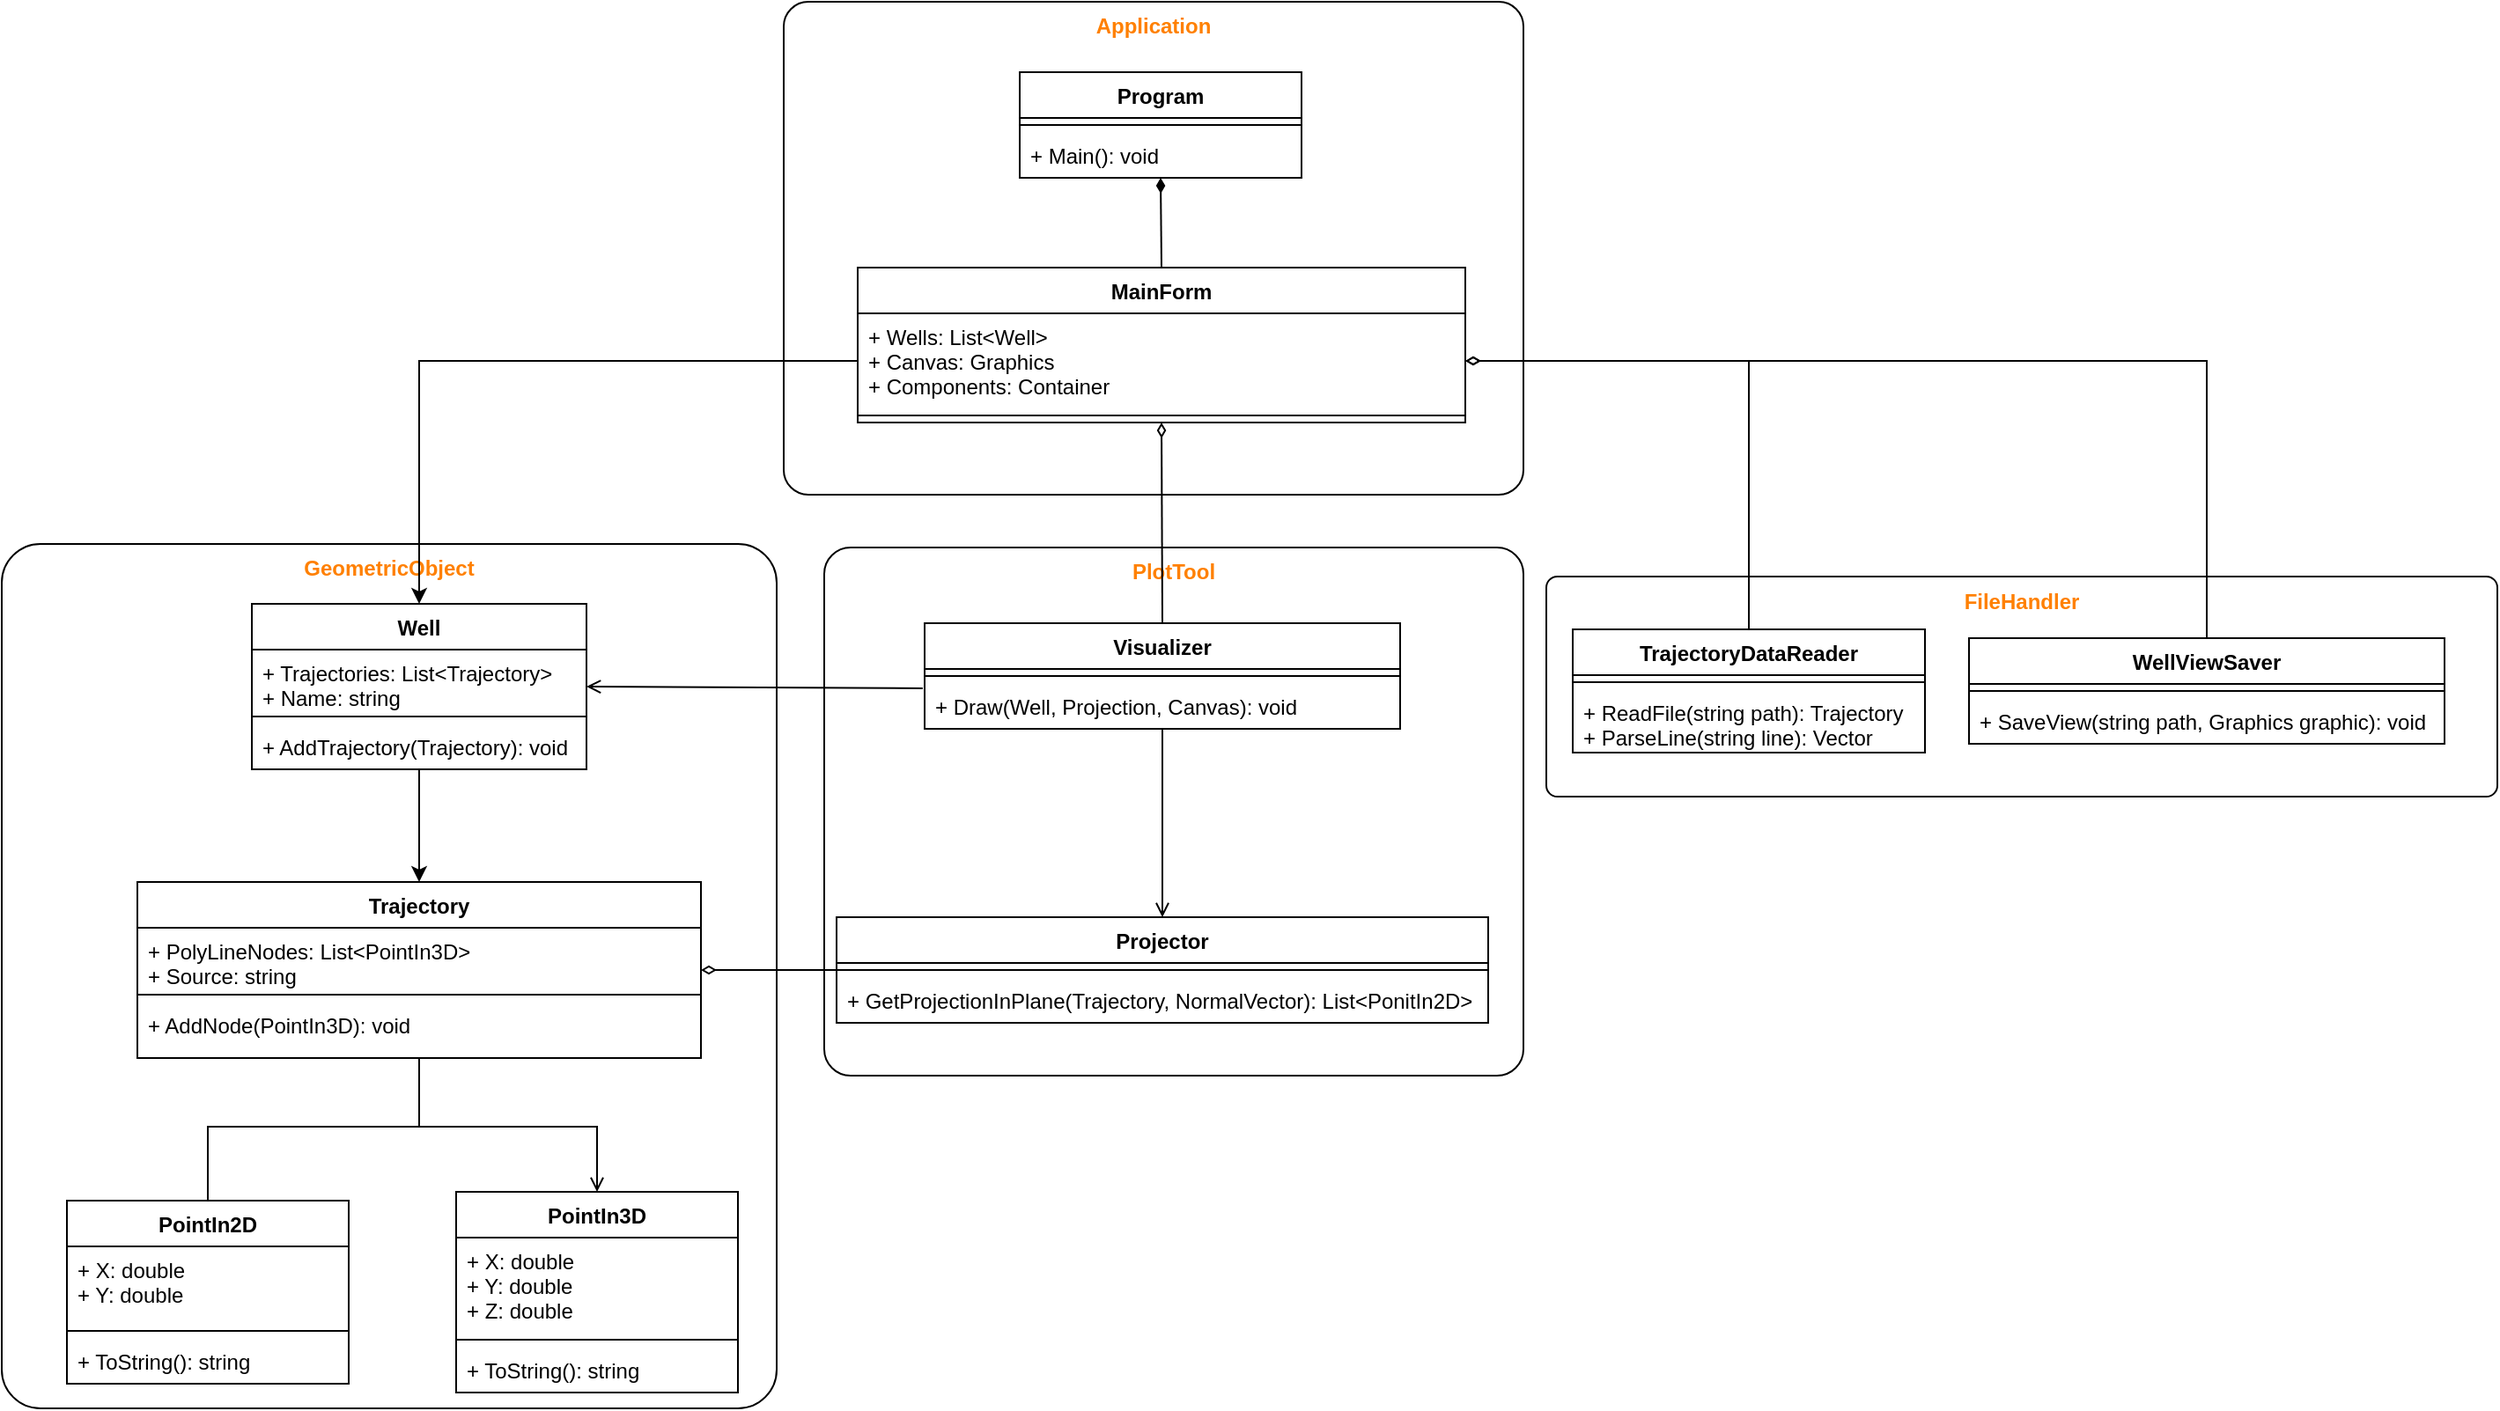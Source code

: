 <mxfile version="13.0.9" type="device"><diagram id="cRVAPXsUFueT6dnzvawS" name="Page-1"><mxGraphModel dx="2460" dy="809" grid="1" gridSize="10" guides="1" tooltips="1" connect="1" arrows="1" fold="1" page="1" pageScale="1" pageWidth="1100" pageHeight="850" math="0" shadow="0"><root><mxCell id="0"/><mxCell id="1" parent="0"/><mxCell id="VCoAMtojqq3WADno1M0B-5" value="&lt;font color=&quot;#FF8000&quot;&gt;PlotTool&lt;/font&gt;" style="rounded=1;whiteSpace=wrap;html=1;fontStyle=1;verticalAlign=top;arcSize=5;" vertex="1" parent="1"><mxGeometry x="180" y="350" width="397" height="300" as="geometry"/></mxCell><mxCell id="VCoAMtojqq3WADno1M0B-3" value="&lt;b&gt;&lt;font color=&quot;#FF8000&quot;&gt;GeometricObject&lt;/font&gt;&lt;/b&gt;" style="rounded=1;whiteSpace=wrap;html=1;verticalAlign=top;arcSize=5;" vertex="1" parent="1"><mxGeometry x="-287" y="348" width="440" height="491" as="geometry"/></mxCell><mxCell id="VCoAMtojqq3WADno1M0B-2" value="&lt;font color=&quot;#FF8000&quot;&gt;&lt;b&gt;Application&lt;/b&gt;&lt;/font&gt;" style="rounded=1;whiteSpace=wrap;html=1;verticalAlign=top;arcSize=5;" vertex="1" parent="1"><mxGeometry x="157" y="40" width="420" height="280" as="geometry"/></mxCell><mxCell id="VCoAMtojqq3WADno1M0B-1" value="&lt;font color=&quot;#FF8000&quot;&gt;&lt;b&gt;FileHandler&lt;/b&gt;&lt;/font&gt;" style="rounded=1;whiteSpace=wrap;html=1;verticalAlign=top;arcSize=5;" vertex="1" parent="1"><mxGeometry x="590" y="366.5" width="540" height="125" as="geometry"/></mxCell><mxCell id="Uwc25rOocM-elp9CAZw--47" style="rounded=0;orthogonalLoop=1;jettySize=auto;html=1;exitX=0.5;exitY=0;exitDx=0;exitDy=0;endArrow=none;endFill=0;startArrow=open;startFill=0;edgeStyle=orthogonalEdgeStyle;" parent="1" source="oNA_SLYYsMS1sX6tspRX-1" target="Uwc25rOocM-elp9CAZw--5" edge="1"><mxGeometry relative="1" as="geometry"><mxPoint x="-110" y="693" as="targetPoint"/><Array as="points"><mxPoint x="51" y="679"/><mxPoint x="-50" y="679"/></Array></mxGeometry></mxCell><mxCell id="FJWU90fd12z1CS-PNMfv-20" style="rounded=0;orthogonalLoop=1;jettySize=auto;html=1;exitX=0.5;exitY=0;exitDx=0;exitDy=0;entryX=0.5;entryY=1;entryDx=0;entryDy=0;endArrow=diamondThin;endFill=1;" parent="1" source="Uwc25rOocM-elp9CAZw--26" target="Uwc25rOocM-elp9CAZw--30" edge="1"><mxGeometry relative="1" as="geometry"/></mxCell><mxCell id="Uwc25rOocM-elp9CAZw--55" style="edgeStyle=orthogonalEdgeStyle;rounded=0;orthogonalLoop=1;jettySize=auto;html=1;exitX=0.5;exitY=0;exitDx=0;exitDy=0;entryX=1;entryY=0.5;entryDx=0;entryDy=0;startArrow=none;startFill=0;endArrow=diamondThin;endFill=0;" parent="1" source="Uwc25rOocM-elp9CAZw--22" target="Uwc25rOocM-elp9CAZw--27" edge="1"><mxGeometry relative="1" as="geometry"/></mxCell><mxCell id="FJWU90fd12z1CS-PNMfv-19" style="rounded=0;orthogonalLoop=1;jettySize=auto;html=1;exitX=0.5;exitY=0;exitDx=0;exitDy=0;entryX=0.5;entryY=1;entryDx=0;entryDy=0;endArrow=diamondThin;endFill=0;" parent="1" source="FJWU90fd12z1CS-PNMfv-10" target="Uwc25rOocM-elp9CAZw--26" edge="1"><mxGeometry relative="1" as="geometry"/></mxCell><mxCell id="FJWU90fd12z1CS-PNMfv-23" style="edgeStyle=orthogonalEdgeStyle;rounded=0;orthogonalLoop=1;jettySize=auto;html=1;exitX=0.5;exitY=0;exitDx=0;exitDy=0;entryX=0.5;entryY=1;entryDx=0;entryDy=0;endArrow=none;endFill=0;" parent="1" source="Uwc25rOocM-elp9CAZw--1" target="Uwc25rOocM-elp9CAZw--5" edge="1"><mxGeometry relative="1" as="geometry"><Array as="points"><mxPoint x="-170" y="679"/><mxPoint x="-50" y="679"/></Array></mxGeometry></mxCell><mxCell id="Dc53ILwLab5zUCsxeK-D-18" style="rounded=0;orthogonalLoop=1;jettySize=auto;html=1;exitX=0.5;exitY=1;exitDx=0;exitDy=0;entryX=0.5;entryY=0;entryDx=0;entryDy=0;startArrow=none;startFill=0;endArrow=open;endFill=0;" parent="1" source="FJWU90fd12z1CS-PNMfv-10" target="Dc53ILwLab5zUCsxeK-D-6" edge="1"><mxGeometry relative="1" as="geometry"/></mxCell><mxCell id="7AeKTP5_4yUWGT_y86A_-6" style="edgeStyle=orthogonalEdgeStyle;rounded=0;orthogonalLoop=1;jettySize=auto;html=1;exitX=0.5;exitY=1;exitDx=0;exitDy=0;entryX=0.5;entryY=0;entryDx=0;entryDy=0;" parent="1" source="7AeKTP5_4yUWGT_y86A_-1" target="Uwc25rOocM-elp9CAZw--5" edge="1"><mxGeometry relative="1" as="geometry"/></mxCell><mxCell id="Dc53ILwLab5zUCsxeK-D-17" style="edgeStyle=orthogonalEdgeStyle;rounded=0;orthogonalLoop=1;jettySize=auto;html=1;exitX=1;exitY=0.5;exitDx=0;exitDy=0;entryX=0;entryY=0.5;entryDx=0;entryDy=0;endArrow=none;endFill=0;startArrow=diamondThin;startFill=0;" parent="1" source="Uwc25rOocM-elp9CAZw--5" target="Dc53ILwLab5zUCsxeK-D-6" edge="1"><mxGeometry relative="1" as="geometry"/></mxCell><mxCell id="Uwc25rOocM-elp9CAZw--5" value="Trajectory" style="swimlane;fontStyle=1;align=center;verticalAlign=top;childLayout=stackLayout;horizontal=1;startSize=26;horizontalStack=0;resizeParent=1;resizeParentMax=0;resizeLast=0;collapsible=1;marginBottom=0;" parent="1" vertex="1"><mxGeometry x="-210" y="540" width="320" height="100" as="geometry"/></mxCell><mxCell id="Uwc25rOocM-elp9CAZw--6" value="+ PolyLineNodes: List&lt;PointIn3D&gt;&#xA;+ Source: string&#xA;" style="text;strokeColor=none;fillColor=none;align=left;verticalAlign=top;spacingLeft=4;spacingRight=4;overflow=hidden;rotatable=0;points=[[0,0.5],[1,0.5]];portConstraint=eastwest;" parent="Uwc25rOocM-elp9CAZw--5" vertex="1"><mxGeometry y="26" width="320" height="34" as="geometry"/></mxCell><mxCell id="Uwc25rOocM-elp9CAZw--7" value="" style="line;strokeWidth=1;fillColor=none;align=left;verticalAlign=middle;spacingTop=-1;spacingLeft=3;spacingRight=3;rotatable=0;labelPosition=right;points=[];portConstraint=eastwest;" parent="Uwc25rOocM-elp9CAZw--5" vertex="1"><mxGeometry y="60" width="320" height="8" as="geometry"/></mxCell><mxCell id="Uwc25rOocM-elp9CAZw--8" value="+ AddNode(PointIn3D): void&#xA;&#xA;" style="text;strokeColor=none;fillColor=none;align=left;verticalAlign=top;spacingLeft=4;spacingRight=4;overflow=hidden;rotatable=0;points=[[0,0.5],[1,0.5]];portConstraint=eastwest;" parent="Uwc25rOocM-elp9CAZw--5" vertex="1"><mxGeometry y="68" width="320" height="32" as="geometry"/></mxCell><mxCell id="Dc53ILwLab5zUCsxeK-D-19" style="rounded=0;orthogonalLoop=1;jettySize=auto;html=1;exitX=1;exitY=0.5;exitDx=0;exitDy=0;entryX=-0.004;entryY=0.115;entryDx=0;entryDy=0;entryPerimeter=0;startArrow=open;startFill=0;endArrow=none;endFill=0;" parent="1" source="7AeKTP5_4yUWGT_y86A_-1" target="FJWU90fd12z1CS-PNMfv-13" edge="1"><mxGeometry relative="1" as="geometry"/></mxCell><mxCell id="7AeKTP5_4yUWGT_y86A_-1" value="Well" style="swimlane;fontStyle=1;align=center;verticalAlign=top;childLayout=stackLayout;horizontal=1;startSize=26;horizontalStack=0;resizeParent=1;resizeParentMax=0;resizeLast=0;collapsible=1;marginBottom=0;" parent="1" vertex="1"><mxGeometry x="-145" y="382" width="190" height="94" as="geometry"/></mxCell><mxCell id="7AeKTP5_4yUWGT_y86A_-2" value="+ Trajectories: List&lt;Trajectory&gt;&#xA;+ Name: string" style="text;strokeColor=none;fillColor=none;align=left;verticalAlign=top;spacingLeft=4;spacingRight=4;overflow=hidden;rotatable=0;points=[[0,0.5],[1,0.5]];portConstraint=eastwest;" parent="7AeKTP5_4yUWGT_y86A_-1" vertex="1"><mxGeometry y="26" width="190" height="34" as="geometry"/></mxCell><mxCell id="7AeKTP5_4yUWGT_y86A_-3" value="" style="line;strokeWidth=1;fillColor=none;align=left;verticalAlign=middle;spacingTop=-1;spacingLeft=3;spacingRight=3;rotatable=0;labelPosition=right;points=[];portConstraint=eastwest;" parent="7AeKTP5_4yUWGT_y86A_-1" vertex="1"><mxGeometry y="60" width="190" height="8" as="geometry"/></mxCell><mxCell id="7AeKTP5_4yUWGT_y86A_-4" value="+ AddTrajectory(Trajectory): void" style="text;strokeColor=none;fillColor=none;align=left;verticalAlign=top;spacingLeft=4;spacingRight=4;overflow=hidden;rotatable=0;points=[[0,0.5],[1,0.5]];portConstraint=eastwest;" parent="7AeKTP5_4yUWGT_y86A_-1" vertex="1"><mxGeometry y="68" width="190" height="26" as="geometry"/></mxCell><mxCell id="7AeKTP5_4yUWGT_y86A_-7" style="edgeStyle=orthogonalEdgeStyle;rounded=0;orthogonalLoop=1;jettySize=auto;html=1;exitX=0;exitY=0.5;exitDx=0;exitDy=0;entryX=0.5;entryY=0;entryDx=0;entryDy=0;" parent="1" source="Uwc25rOocM-elp9CAZw--27" target="7AeKTP5_4yUWGT_y86A_-1" edge="1"><mxGeometry relative="1" as="geometry"/></mxCell><mxCell id="oNA_SLYYsMS1sX6tspRX-1" value="PointIn3D" style="swimlane;fontStyle=1;align=center;verticalAlign=top;childLayout=stackLayout;horizontal=1;startSize=26;horizontalStack=0;resizeParent=1;resizeParentMax=0;resizeLast=0;collapsible=1;marginBottom=0;" parent="1" vertex="1"><mxGeometry x="-29" y="716" width="160" height="114" as="geometry"/></mxCell><mxCell id="oNA_SLYYsMS1sX6tspRX-2" value="+ X: double&#xA;+ Y: double&#xA;+ Z: double&#xA;" style="text;strokeColor=none;fillColor=none;align=left;verticalAlign=top;spacingLeft=4;spacingRight=4;overflow=hidden;rotatable=0;points=[[0,0.5],[1,0.5]];portConstraint=eastwest;" parent="oNA_SLYYsMS1sX6tspRX-1" vertex="1"><mxGeometry y="26" width="160" height="54" as="geometry"/></mxCell><mxCell id="oNA_SLYYsMS1sX6tspRX-3" value="" style="line;strokeWidth=1;fillColor=none;align=left;verticalAlign=middle;spacingTop=-1;spacingLeft=3;spacingRight=3;rotatable=0;labelPosition=right;points=[];portConstraint=eastwest;" parent="oNA_SLYYsMS1sX6tspRX-1" vertex="1"><mxGeometry y="80" width="160" height="8" as="geometry"/></mxCell><mxCell id="oNA_SLYYsMS1sX6tspRX-4" value="+ ToString(): string&#xA;" style="text;strokeColor=none;fillColor=none;align=left;verticalAlign=top;spacingLeft=4;spacingRight=4;overflow=hidden;rotatable=0;points=[[0,0.5],[1,0.5]];portConstraint=eastwest;" parent="oNA_SLYYsMS1sX6tspRX-1" vertex="1"><mxGeometry y="88" width="160" height="26" as="geometry"/></mxCell><mxCell id="Uwc25rOocM-elp9CAZw--1" value="PointIn2D" style="swimlane;fontStyle=1;align=center;verticalAlign=top;childLayout=stackLayout;horizontal=1;startSize=26;horizontalStack=0;resizeParent=1;resizeParentMax=0;resizeLast=0;collapsible=1;marginBottom=0;" parent="1" vertex="1"><mxGeometry x="-250" y="721" width="160" height="104" as="geometry"/></mxCell><mxCell id="Uwc25rOocM-elp9CAZw--2" value="+ X: double&#xA;+ Y: double" style="text;strokeColor=none;fillColor=none;align=left;verticalAlign=top;spacingLeft=4;spacingRight=4;overflow=hidden;rotatable=0;points=[[0,0.5],[1,0.5]];portConstraint=eastwest;" parent="Uwc25rOocM-elp9CAZw--1" vertex="1"><mxGeometry y="26" width="160" height="44" as="geometry"/></mxCell><mxCell id="Uwc25rOocM-elp9CAZw--3" value="" style="line;strokeWidth=1;fillColor=none;align=left;verticalAlign=middle;spacingTop=-1;spacingLeft=3;spacingRight=3;rotatable=0;labelPosition=right;points=[];portConstraint=eastwest;" parent="Uwc25rOocM-elp9CAZw--1" vertex="1"><mxGeometry y="70" width="160" height="8" as="geometry"/></mxCell><mxCell id="Uwc25rOocM-elp9CAZw--4" value="+ ToString(): string&#xA;&#xA;&#xA;" style="text;strokeColor=none;fillColor=none;align=left;verticalAlign=top;spacingLeft=4;spacingRight=4;overflow=hidden;rotatable=0;points=[[0,0.5],[1,0.5]];portConstraint=eastwest;" parent="Uwc25rOocM-elp9CAZw--1" vertex="1"><mxGeometry y="78" width="160" height="26" as="geometry"/></mxCell><mxCell id="Dc53ILwLab5zUCsxeK-D-5" style="edgeStyle=orthogonalEdgeStyle;rounded=0;orthogonalLoop=1;jettySize=auto;html=1;entryX=1;entryY=0.5;entryDx=0;entryDy=0;endArrow=diamondThin;endFill=0;exitX=0.5;exitY=0;exitDx=0;exitDy=0;" parent="1" target="Uwc25rOocM-elp9CAZw--27" edge="1" source="Dc53ILwLab5zUCsxeK-D-1"><mxGeometry relative="1" as="geometry"><mxPoint x="890" y="399" as="sourcePoint"/><Array as="points"><mxPoint x="965" y="244"/></Array></mxGeometry></mxCell><mxCell id="Uwc25rOocM-elp9CAZw--22" value="TrajectoryDataReader" style="swimlane;fontStyle=1;align=center;verticalAlign=top;childLayout=stackLayout;horizontal=1;startSize=26;horizontalStack=0;resizeParent=1;resizeParentMax=0;resizeLast=0;collapsible=1;marginBottom=0;" parent="1" vertex="1"><mxGeometry x="605" y="396.5" width="200" height="70" as="geometry"/></mxCell><mxCell id="Uwc25rOocM-elp9CAZw--24" value="" style="line;strokeWidth=1;fillColor=none;align=left;verticalAlign=middle;spacingTop=-1;spacingLeft=3;spacingRight=3;rotatable=0;labelPosition=right;points=[];portConstraint=eastwest;" parent="Uwc25rOocM-elp9CAZw--22" vertex="1"><mxGeometry y="26" width="200" height="8" as="geometry"/></mxCell><mxCell id="Uwc25rOocM-elp9CAZw--25" value="+ ReadFile(string path): Trajectory&#xA;+ ParseLine(string line): Vector" style="text;strokeColor=none;fillColor=none;align=left;verticalAlign=top;spacingLeft=4;spacingRight=4;overflow=hidden;rotatable=0;points=[[0,0.5],[1,0.5]];portConstraint=eastwest;" parent="Uwc25rOocM-elp9CAZw--22" vertex="1"><mxGeometry y="34" width="200" height="36" as="geometry"/></mxCell><mxCell id="Dc53ILwLab5zUCsxeK-D-1" value="WellViewSaver&#xA;" style="swimlane;fontStyle=1;align=center;verticalAlign=top;childLayout=stackLayout;horizontal=1;startSize=26;horizontalStack=0;resizeParent=1;resizeParentMax=0;resizeLast=0;collapsible=1;marginBottom=0;" parent="1" vertex="1"><mxGeometry x="830" y="401.5" width="270" height="60" as="geometry"/></mxCell><mxCell id="Dc53ILwLab5zUCsxeK-D-3" value="" style="line;strokeWidth=1;fillColor=none;align=left;verticalAlign=middle;spacingTop=-1;spacingLeft=3;spacingRight=3;rotatable=0;labelPosition=right;points=[];portConstraint=eastwest;" parent="Dc53ILwLab5zUCsxeK-D-1" vertex="1"><mxGeometry y="26" width="270" height="8" as="geometry"/></mxCell><mxCell id="Dc53ILwLab5zUCsxeK-D-4" value="+ SaveView(string path, Graphics graphic): void" style="text;strokeColor=none;fillColor=none;align=left;verticalAlign=top;spacingLeft=4;spacingRight=4;overflow=hidden;rotatable=0;points=[[0,0.5],[1,0.5]];portConstraint=eastwest;" parent="Dc53ILwLab5zUCsxeK-D-1" vertex="1"><mxGeometry y="34" width="270" height="26" as="geometry"/></mxCell><mxCell id="FJWU90fd12z1CS-PNMfv-10" value="Visualizer" style="swimlane;fontStyle=1;align=center;verticalAlign=top;childLayout=stackLayout;horizontal=1;startSize=26;horizontalStack=0;resizeParent=1;resizeParentMax=0;resizeLast=0;collapsible=1;marginBottom=0;" parent="1" vertex="1"><mxGeometry x="237" y="393" width="270" height="60" as="geometry"/></mxCell><mxCell id="FJWU90fd12z1CS-PNMfv-12" value="" style="line;strokeWidth=1;fillColor=none;align=left;verticalAlign=middle;spacingTop=-1;spacingLeft=3;spacingRight=3;rotatable=0;labelPosition=right;points=[];portConstraint=eastwest;" parent="FJWU90fd12z1CS-PNMfv-10" vertex="1"><mxGeometry y="26" width="270" height="8" as="geometry"/></mxCell><mxCell id="FJWU90fd12z1CS-PNMfv-13" value="+ Draw(Well, Projection, Canvas): void" style="text;strokeColor=none;fillColor=none;align=left;verticalAlign=top;spacingLeft=4;spacingRight=4;overflow=hidden;rotatable=0;points=[[0,0.5],[1,0.5]];portConstraint=eastwest;" parent="FJWU90fd12z1CS-PNMfv-10" vertex="1"><mxGeometry y="34" width="270" height="26" as="geometry"/></mxCell><mxCell id="Dc53ILwLab5zUCsxeK-D-6" value="Projector&#xA;" style="swimlane;fontStyle=1;align=center;verticalAlign=top;childLayout=stackLayout;horizontal=1;startSize=26;horizontalStack=0;resizeParent=1;resizeParentMax=0;resizeLast=0;collapsible=1;marginBottom=0;" parent="1" vertex="1"><mxGeometry x="187" y="560" width="370" height="60" as="geometry"/></mxCell><mxCell id="Dc53ILwLab5zUCsxeK-D-8" value="" style="line;strokeWidth=1;fillColor=none;align=left;verticalAlign=middle;spacingTop=-1;spacingLeft=3;spacingRight=3;rotatable=0;labelPosition=right;points=[];portConstraint=eastwest;" parent="Dc53ILwLab5zUCsxeK-D-6" vertex="1"><mxGeometry y="26" width="370" height="8" as="geometry"/></mxCell><mxCell id="Dc53ILwLab5zUCsxeK-D-9" value="+ GetProjectionInPlane(Trajectory, NormalVector): List&lt;PonitIn2D&gt;" style="text;strokeColor=none;fillColor=none;align=left;verticalAlign=top;spacingLeft=4;spacingRight=4;overflow=hidden;rotatable=0;points=[[0,0.5],[1,0.5]];portConstraint=eastwest;" parent="Dc53ILwLab5zUCsxeK-D-6" vertex="1"><mxGeometry y="34" width="370" height="26" as="geometry"/></mxCell><mxCell id="Uwc25rOocM-elp9CAZw--30" value="Program" style="swimlane;fontStyle=1;align=center;verticalAlign=top;childLayout=stackLayout;horizontal=1;startSize=26;horizontalStack=0;resizeParent=1;resizeParentMax=0;resizeLast=0;collapsible=1;marginBottom=0;" parent="1" vertex="1"><mxGeometry x="291" y="80" width="160" height="60" as="geometry"/></mxCell><mxCell id="Uwc25rOocM-elp9CAZw--32" value="" style="line;strokeWidth=1;fillColor=none;align=left;verticalAlign=middle;spacingTop=-1;spacingLeft=3;spacingRight=3;rotatable=0;labelPosition=right;points=[];portConstraint=eastwest;" parent="Uwc25rOocM-elp9CAZw--30" vertex="1"><mxGeometry y="26" width="160" height="8" as="geometry"/></mxCell><mxCell id="Uwc25rOocM-elp9CAZw--33" value="+ Main(): void" style="text;strokeColor=none;fillColor=none;align=left;verticalAlign=top;spacingLeft=4;spacingRight=4;overflow=hidden;rotatable=0;points=[[0,0.5],[1,0.5]];portConstraint=eastwest;" parent="Uwc25rOocM-elp9CAZw--30" vertex="1"><mxGeometry y="34" width="160" height="26" as="geometry"/></mxCell><mxCell id="Uwc25rOocM-elp9CAZw--26" value="MainForm" style="swimlane;fontStyle=1;align=center;verticalAlign=top;childLayout=stackLayout;horizontal=1;startSize=26;horizontalStack=0;resizeParent=1;resizeParentMax=0;resizeLast=0;collapsible=1;marginBottom=0;" parent="1" vertex="1"><mxGeometry x="199" y="191" width="345" height="88" as="geometry"/></mxCell><mxCell id="Uwc25rOocM-elp9CAZw--27" value="+ Wells: List&lt;Well&gt;&#xA;+ Canvas: Graphics  &#xA;+ Components: Container&#xA;&#xA;" style="text;strokeColor=none;fillColor=none;align=left;verticalAlign=top;spacingLeft=4;spacingRight=4;overflow=hidden;rotatable=0;points=[[0,0.5],[1,0.5]];portConstraint=eastwest;" parent="Uwc25rOocM-elp9CAZw--26" vertex="1"><mxGeometry y="26" width="345" height="54" as="geometry"/></mxCell><mxCell id="Uwc25rOocM-elp9CAZw--28" value="" style="line;strokeWidth=1;fillColor=none;align=left;verticalAlign=middle;spacingTop=-1;spacingLeft=3;spacingRight=3;rotatable=0;labelPosition=right;points=[];portConstraint=eastwest;" parent="Uwc25rOocM-elp9CAZw--26" vertex="1"><mxGeometry y="80" width="345" height="8" as="geometry"/></mxCell></root></mxGraphModel></diagram></mxfile>